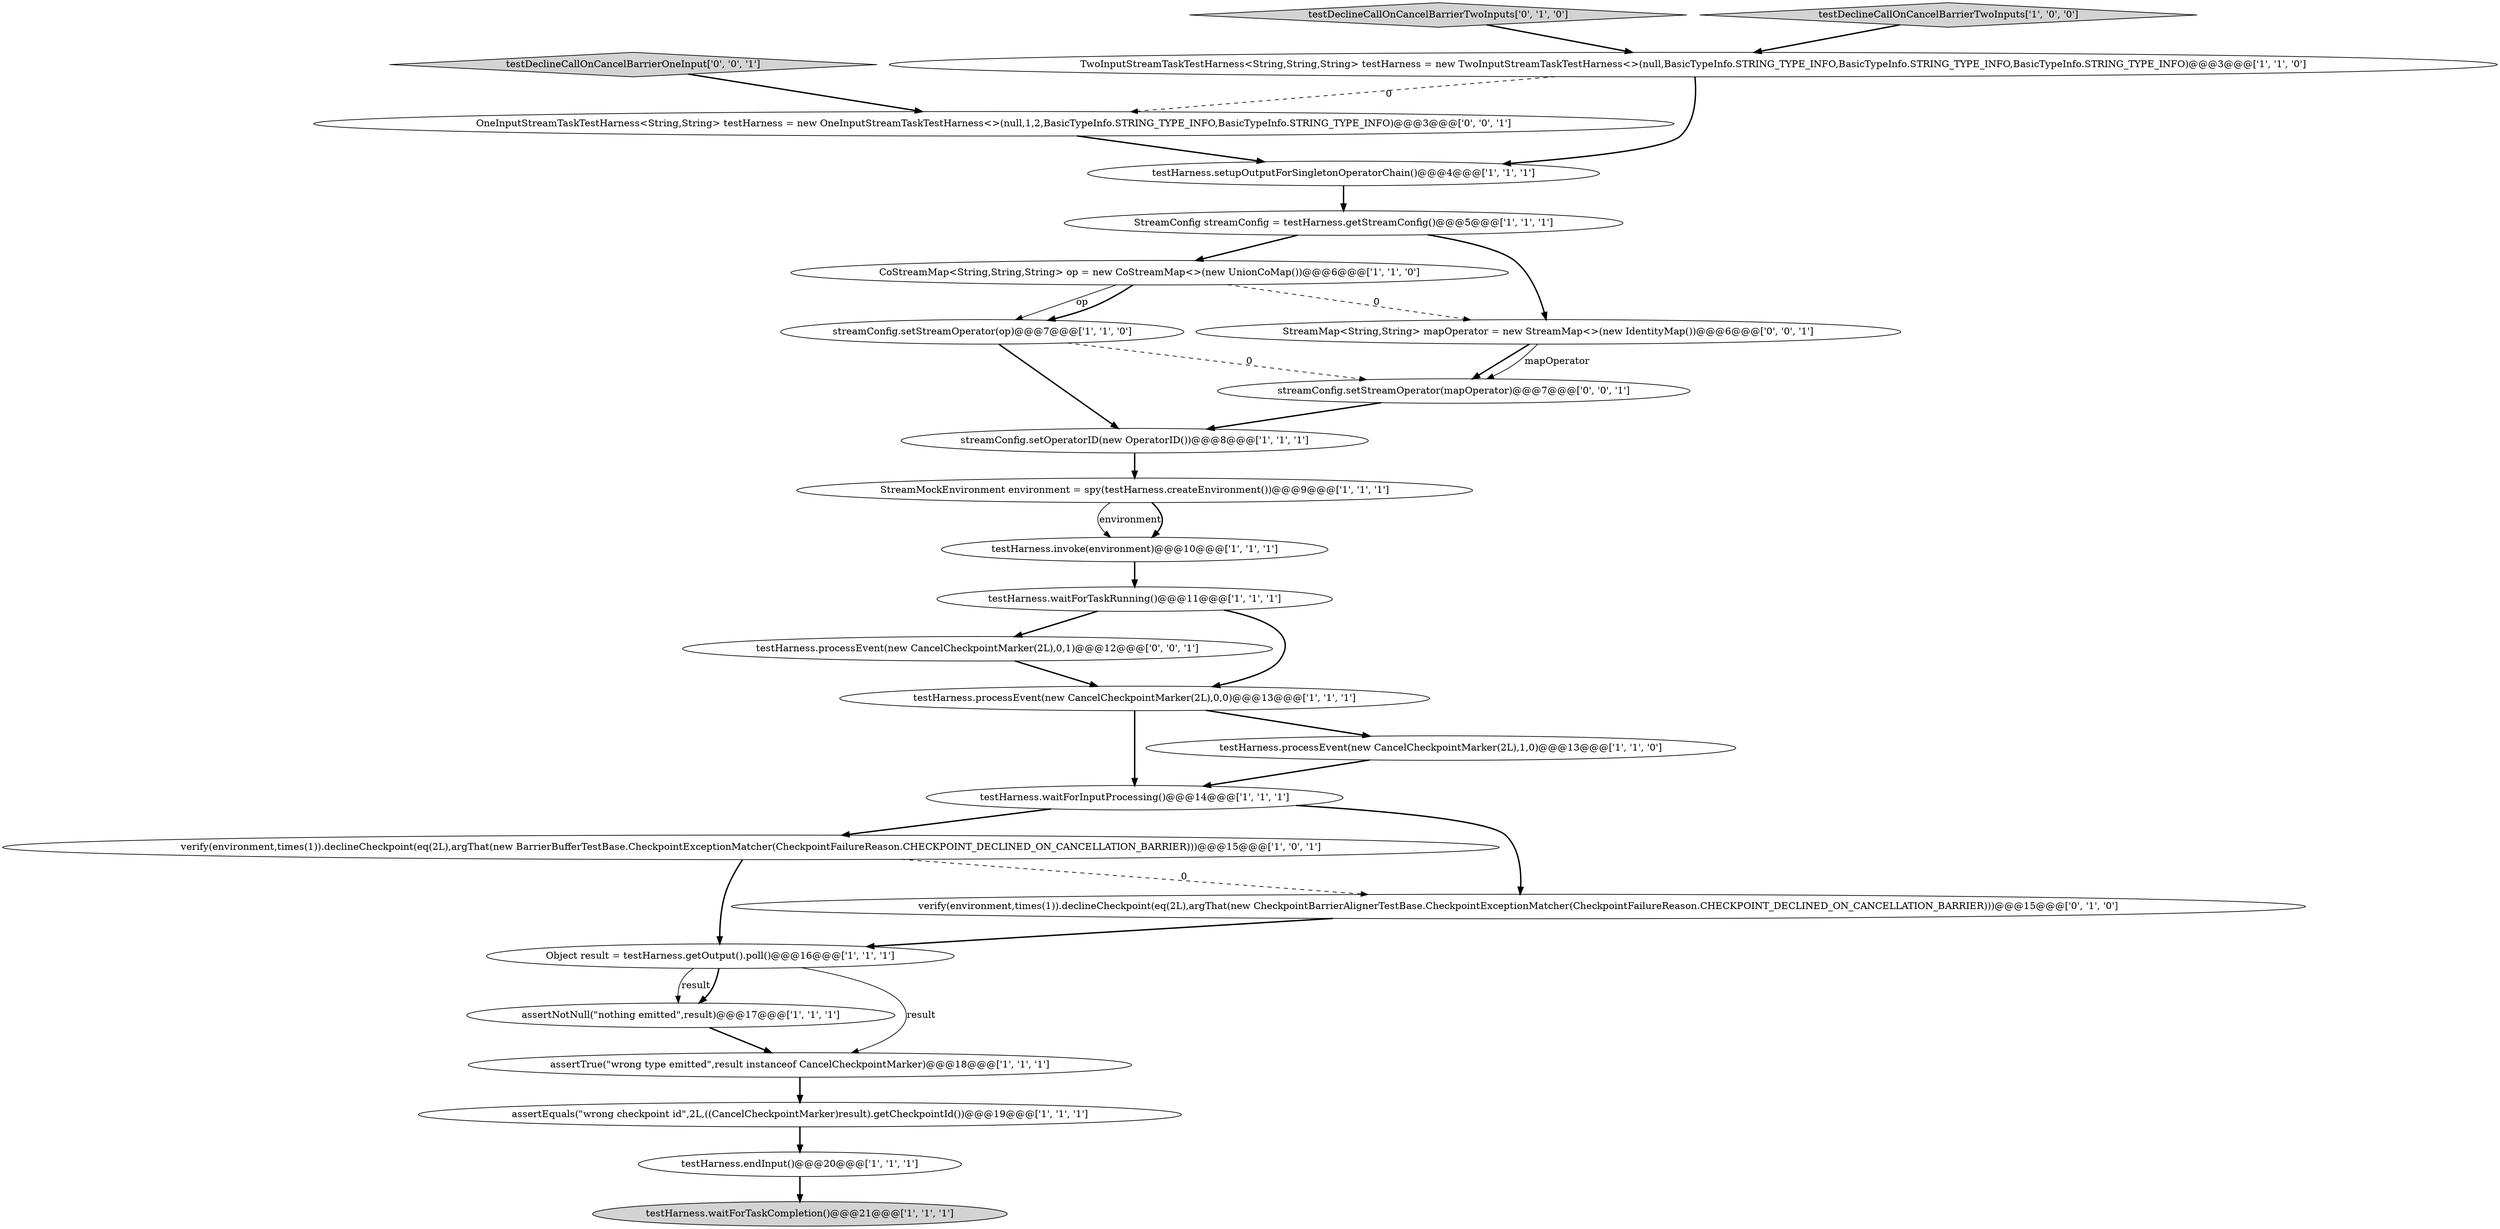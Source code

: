 digraph {
1 [style = filled, label = "testHarness.waitForTaskRunning()@@@11@@@['1', '1', '1']", fillcolor = white, shape = ellipse image = "AAA0AAABBB1BBB"];
8 [style = filled, label = "verify(environment,times(1)).declineCheckpoint(eq(2L),argThat(new BarrierBufferTestBase.CheckpointExceptionMatcher(CheckpointFailureReason.CHECKPOINT_DECLINED_ON_CANCELLATION_BARRIER)))@@@15@@@['1', '0', '1']", fillcolor = white, shape = ellipse image = "AAA0AAABBB1BBB"];
11 [style = filled, label = "streamConfig.setOperatorID(new OperatorID())@@@8@@@['1', '1', '1']", fillcolor = white, shape = ellipse image = "AAA0AAABBB1BBB"];
12 [style = filled, label = "assertNotNull(\"nothing emitted\",result)@@@17@@@['1', '1', '1']", fillcolor = white, shape = ellipse image = "AAA0AAABBB1BBB"];
20 [style = filled, label = "testDeclineCallOnCancelBarrierTwoInputs['0', '1', '0']", fillcolor = lightgray, shape = diamond image = "AAA0AAABBB2BBB"];
3 [style = filled, label = "testDeclineCallOnCancelBarrierTwoInputs['1', '0', '0']", fillcolor = lightgray, shape = diamond image = "AAA0AAABBB1BBB"];
14 [style = filled, label = "Object result = testHarness.getOutput().poll()@@@16@@@['1', '1', '1']", fillcolor = white, shape = ellipse image = "AAA0AAABBB1BBB"];
7 [style = filled, label = "StreamMockEnvironment environment = spy(testHarness.createEnvironment())@@@9@@@['1', '1', '1']", fillcolor = white, shape = ellipse image = "AAA0AAABBB1BBB"];
21 [style = filled, label = "verify(environment,times(1)).declineCheckpoint(eq(2L),argThat(new CheckpointBarrierAlignerTestBase.CheckpointExceptionMatcher(CheckpointFailureReason.CHECKPOINT_DECLINED_ON_CANCELLATION_BARRIER)))@@@15@@@['0', '1', '0']", fillcolor = white, shape = ellipse image = "AAA1AAABBB2BBB"];
19 [style = filled, label = "testHarness.waitForTaskCompletion()@@@21@@@['1', '1', '1']", fillcolor = lightgray, shape = ellipse image = "AAA0AAABBB1BBB"];
6 [style = filled, label = "testHarness.waitForInputProcessing()@@@14@@@['1', '1', '1']", fillcolor = white, shape = ellipse image = "AAA0AAABBB1BBB"];
25 [style = filled, label = "testHarness.processEvent(new CancelCheckpointMarker(2L),0,1)@@@12@@@['0', '0', '1']", fillcolor = white, shape = ellipse image = "AAA0AAABBB3BBB"];
15 [style = filled, label = "CoStreamMap<String,String,String> op = new CoStreamMap<>(new UnionCoMap())@@@6@@@['1', '1', '0']", fillcolor = white, shape = ellipse image = "AAA0AAABBB1BBB"];
26 [style = filled, label = "StreamMap<String,String> mapOperator = new StreamMap<>(new IdentityMap())@@@6@@@['0', '0', '1']", fillcolor = white, shape = ellipse image = "AAA0AAABBB3BBB"];
16 [style = filled, label = "streamConfig.setStreamOperator(op)@@@7@@@['1', '1', '0']", fillcolor = white, shape = ellipse image = "AAA0AAABBB1BBB"];
24 [style = filled, label = "testDeclineCallOnCancelBarrierOneInput['0', '0', '1']", fillcolor = lightgray, shape = diamond image = "AAA0AAABBB3BBB"];
18 [style = filled, label = "testHarness.processEvent(new CancelCheckpointMarker(2L),0,0)@@@13@@@['1', '1', '1']", fillcolor = white, shape = ellipse image = "AAA0AAABBB1BBB"];
22 [style = filled, label = "streamConfig.setStreamOperator(mapOperator)@@@7@@@['0', '0', '1']", fillcolor = white, shape = ellipse image = "AAA0AAABBB3BBB"];
5 [style = filled, label = "StreamConfig streamConfig = testHarness.getStreamConfig()@@@5@@@['1', '1', '1']", fillcolor = white, shape = ellipse image = "AAA0AAABBB1BBB"];
9 [style = filled, label = "TwoInputStreamTaskTestHarness<String,String,String> testHarness = new TwoInputStreamTaskTestHarness<>(null,BasicTypeInfo.STRING_TYPE_INFO,BasicTypeInfo.STRING_TYPE_INFO,BasicTypeInfo.STRING_TYPE_INFO)@@@3@@@['1', '1', '0']", fillcolor = white, shape = ellipse image = "AAA0AAABBB1BBB"];
4 [style = filled, label = "assertTrue(\"wrong type emitted\",result instanceof CancelCheckpointMarker)@@@18@@@['1', '1', '1']", fillcolor = white, shape = ellipse image = "AAA0AAABBB1BBB"];
2 [style = filled, label = "assertEquals(\"wrong checkpoint id\",2L,((CancelCheckpointMarker)result).getCheckpointId())@@@19@@@['1', '1', '1']", fillcolor = white, shape = ellipse image = "AAA0AAABBB1BBB"];
0 [style = filled, label = "testHarness.invoke(environment)@@@10@@@['1', '1', '1']", fillcolor = white, shape = ellipse image = "AAA0AAABBB1BBB"];
17 [style = filled, label = "testHarness.endInput()@@@20@@@['1', '1', '1']", fillcolor = white, shape = ellipse image = "AAA0AAABBB1BBB"];
10 [style = filled, label = "testHarness.processEvent(new CancelCheckpointMarker(2L),1,0)@@@13@@@['1', '1', '0']", fillcolor = white, shape = ellipse image = "AAA0AAABBB1BBB"];
13 [style = filled, label = "testHarness.setupOutputForSingletonOperatorChain()@@@4@@@['1', '1', '1']", fillcolor = white, shape = ellipse image = "AAA0AAABBB1BBB"];
23 [style = filled, label = "OneInputStreamTaskTestHarness<String,String> testHarness = new OneInputStreamTaskTestHarness<>(null,1,2,BasicTypeInfo.STRING_TYPE_INFO,BasicTypeInfo.STRING_TYPE_INFO)@@@3@@@['0', '0', '1']", fillcolor = white, shape = ellipse image = "AAA0AAABBB3BBB"];
22->11 [style = bold, label=""];
26->22 [style = bold, label=""];
7->0 [style = solid, label="environment"];
14->12 [style = solid, label="result"];
8->14 [style = bold, label=""];
21->14 [style = bold, label=""];
10->6 [style = bold, label=""];
15->16 [style = solid, label="op"];
24->23 [style = bold, label=""];
17->19 [style = bold, label=""];
12->4 [style = bold, label=""];
9->13 [style = bold, label=""];
1->18 [style = bold, label=""];
14->12 [style = bold, label=""];
25->18 [style = bold, label=""];
6->8 [style = bold, label=""];
5->26 [style = bold, label=""];
0->1 [style = bold, label=""];
1->25 [style = bold, label=""];
2->17 [style = bold, label=""];
4->2 [style = bold, label=""];
11->7 [style = bold, label=""];
8->21 [style = dashed, label="0"];
26->22 [style = solid, label="mapOperator"];
6->21 [style = bold, label=""];
23->13 [style = bold, label=""];
16->22 [style = dashed, label="0"];
18->10 [style = bold, label=""];
7->0 [style = bold, label=""];
3->9 [style = bold, label=""];
15->16 [style = bold, label=""];
14->4 [style = solid, label="result"];
9->23 [style = dashed, label="0"];
20->9 [style = bold, label=""];
16->11 [style = bold, label=""];
15->26 [style = dashed, label="0"];
13->5 [style = bold, label=""];
18->6 [style = bold, label=""];
5->15 [style = bold, label=""];
}
